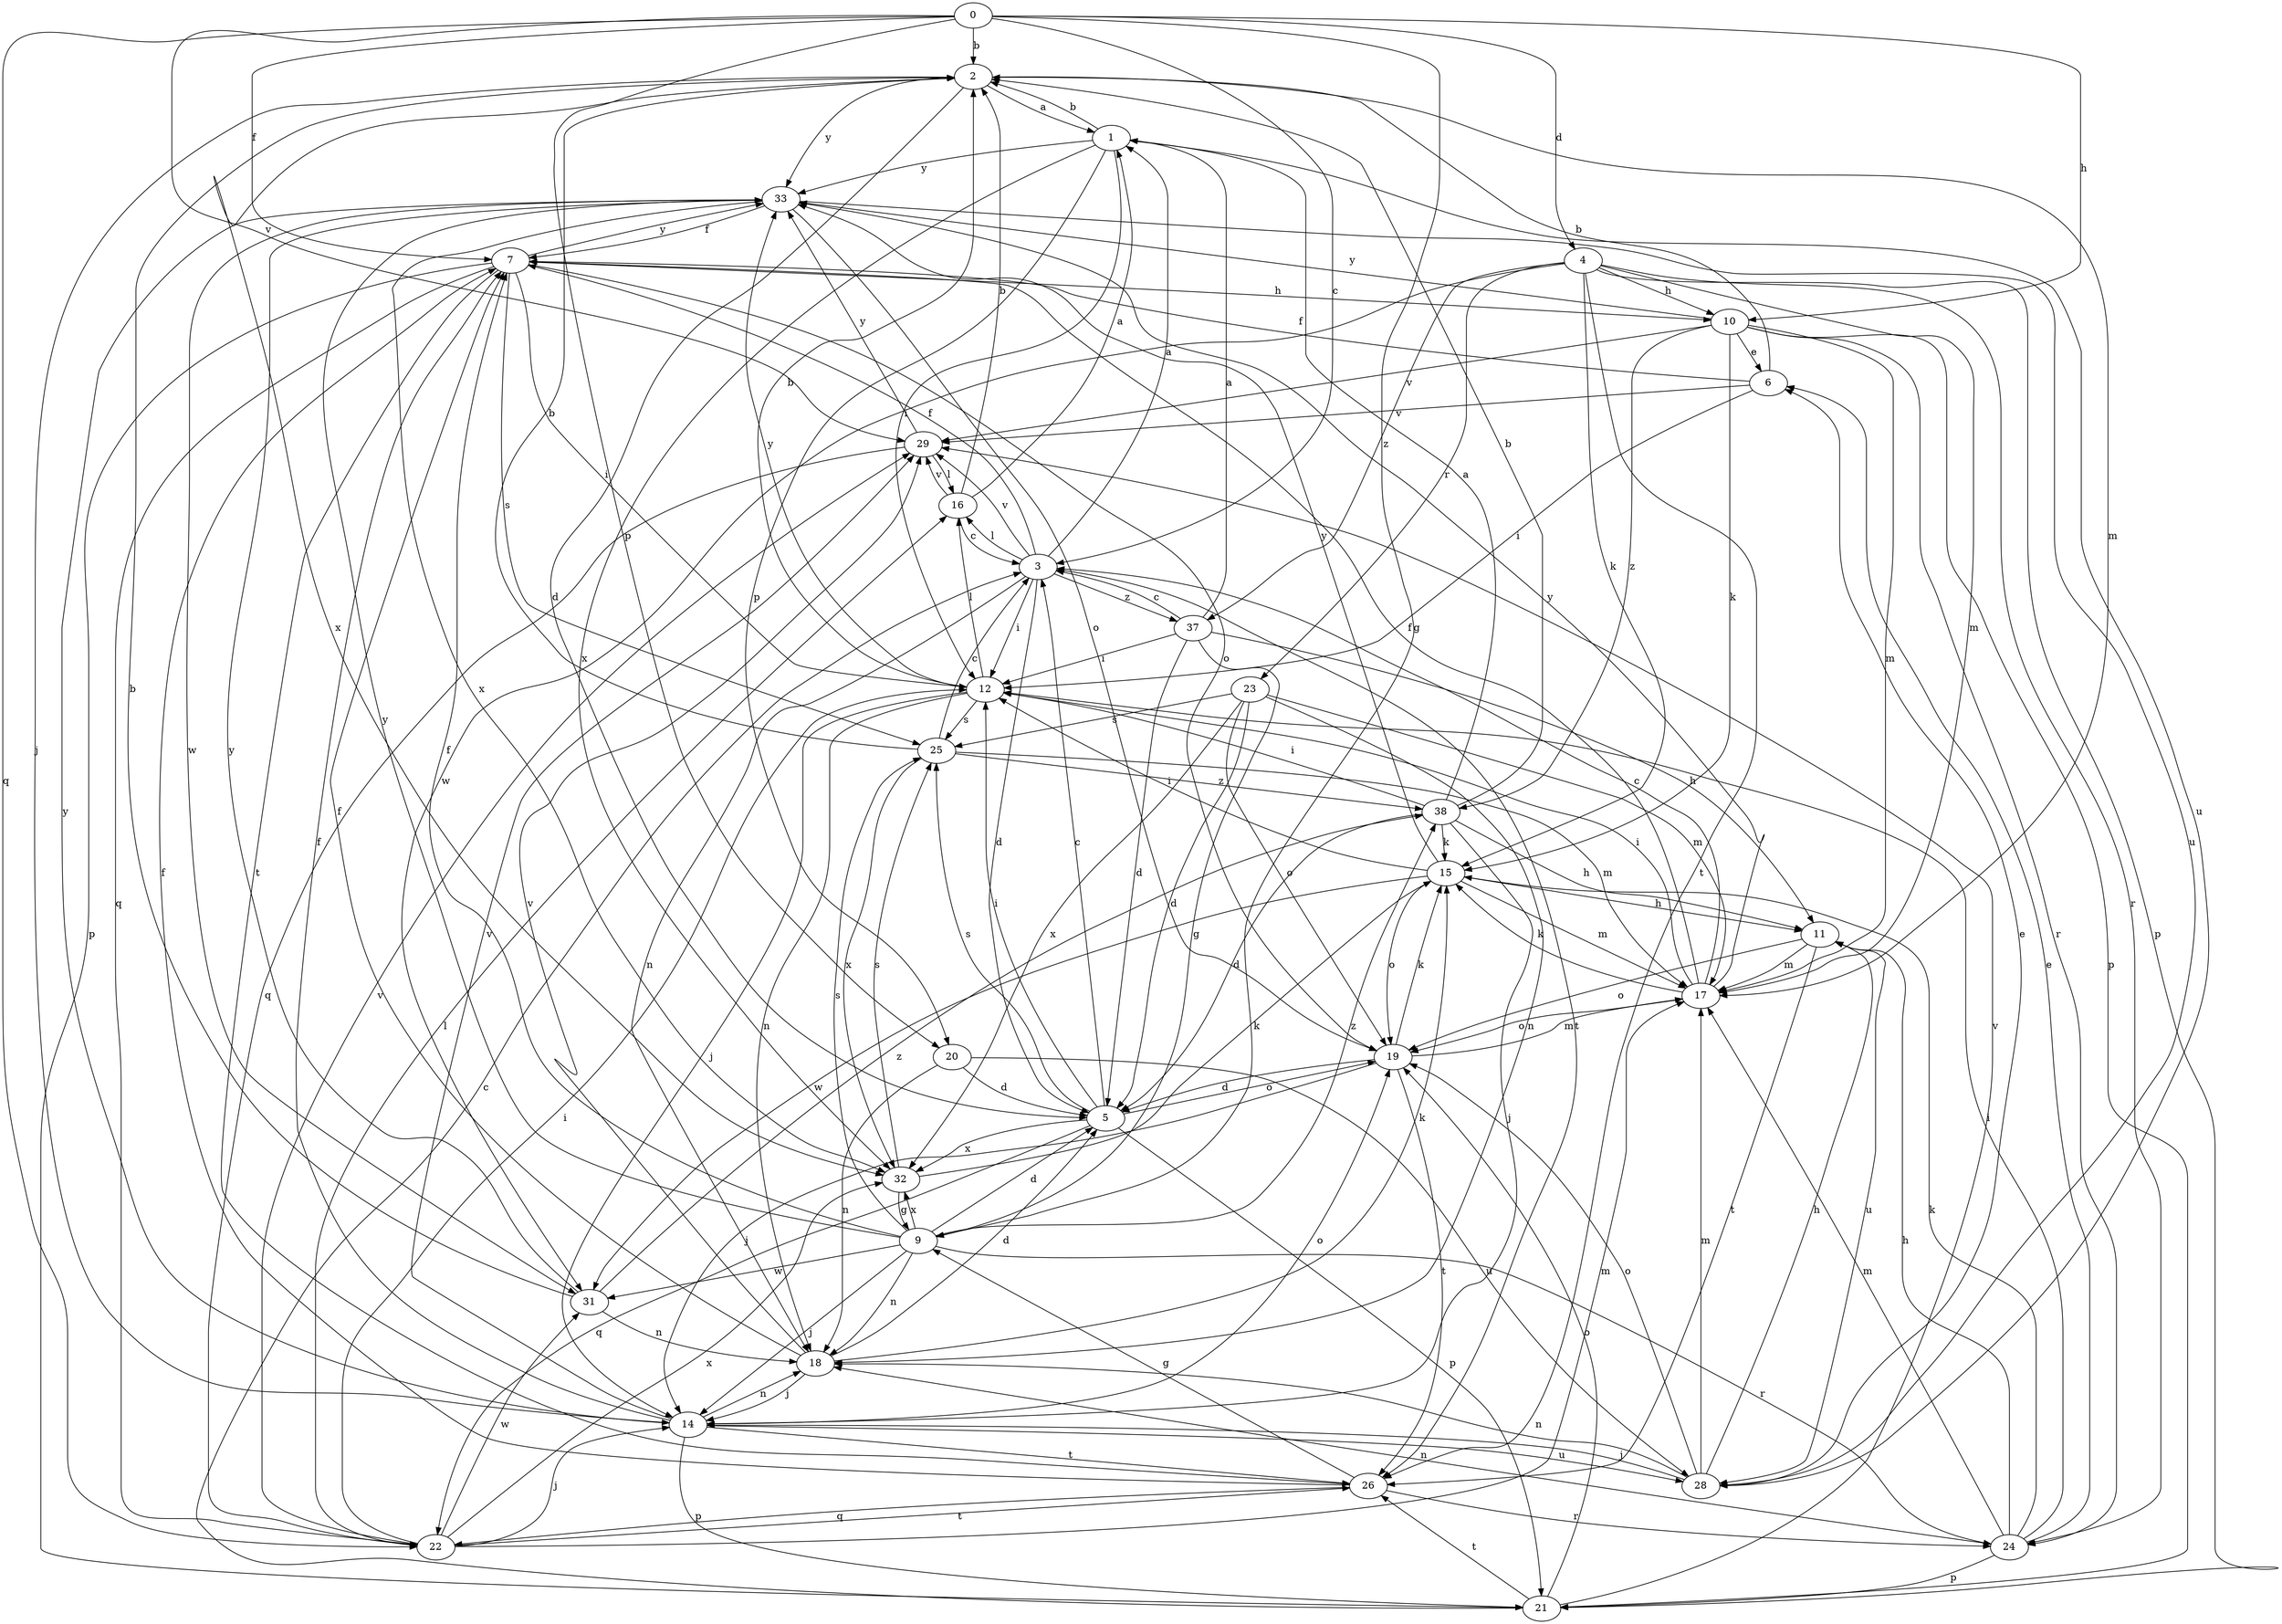 strict digraph  {
0;
1;
2;
3;
4;
5;
6;
7;
9;
10;
11;
12;
14;
15;
16;
17;
18;
19;
20;
21;
22;
23;
24;
25;
26;
28;
29;
31;
32;
33;
37;
38;
0 -> 2  [label=b];
0 -> 3  [label=c];
0 -> 4  [label=d];
0 -> 7  [label=f];
0 -> 9  [label=g];
0 -> 10  [label=h];
0 -> 20  [label=p];
0 -> 22  [label=q];
0 -> 29  [label=v];
1 -> 2  [label=b];
1 -> 12  [label=i];
1 -> 20  [label=p];
1 -> 28  [label=u];
1 -> 32  [label=x];
1 -> 33  [label=y];
2 -> 1  [label=a];
2 -> 5  [label=d];
2 -> 14  [label=j];
2 -> 17  [label=m];
2 -> 32  [label=x];
2 -> 33  [label=y];
3 -> 1  [label=a];
3 -> 5  [label=d];
3 -> 7  [label=f];
3 -> 12  [label=i];
3 -> 16  [label=l];
3 -> 18  [label=n];
3 -> 26  [label=t];
3 -> 29  [label=v];
3 -> 37  [label=z];
4 -> 10  [label=h];
4 -> 15  [label=k];
4 -> 17  [label=m];
4 -> 21  [label=p];
4 -> 23  [label=r];
4 -> 24  [label=r];
4 -> 26  [label=t];
4 -> 31  [label=w];
4 -> 37  [label=z];
5 -> 3  [label=c];
5 -> 12  [label=i];
5 -> 19  [label=o];
5 -> 21  [label=p];
5 -> 22  [label=q];
5 -> 25  [label=s];
5 -> 32  [label=x];
6 -> 2  [label=b];
6 -> 7  [label=f];
6 -> 12  [label=i];
6 -> 29  [label=v];
7 -> 10  [label=h];
7 -> 12  [label=i];
7 -> 19  [label=o];
7 -> 21  [label=p];
7 -> 22  [label=q];
7 -> 25  [label=s];
7 -> 26  [label=t];
7 -> 33  [label=y];
9 -> 5  [label=d];
9 -> 7  [label=f];
9 -> 14  [label=j];
9 -> 18  [label=n];
9 -> 24  [label=r];
9 -> 25  [label=s];
9 -> 31  [label=w];
9 -> 32  [label=x];
9 -> 33  [label=y];
9 -> 38  [label=z];
10 -> 6  [label=e];
10 -> 15  [label=k];
10 -> 17  [label=m];
10 -> 21  [label=p];
10 -> 24  [label=r];
10 -> 29  [label=v];
10 -> 33  [label=y];
10 -> 38  [label=z];
11 -> 17  [label=m];
11 -> 19  [label=o];
11 -> 26  [label=t];
11 -> 28  [label=u];
12 -> 2  [label=b];
12 -> 14  [label=j];
12 -> 16  [label=l];
12 -> 18  [label=n];
12 -> 25  [label=s];
12 -> 33  [label=y];
14 -> 7  [label=f];
14 -> 18  [label=n];
14 -> 19  [label=o];
14 -> 21  [label=p];
14 -> 26  [label=t];
14 -> 28  [label=u];
14 -> 29  [label=v];
14 -> 33  [label=y];
15 -> 11  [label=h];
15 -> 12  [label=i];
15 -> 17  [label=m];
15 -> 19  [label=o];
15 -> 31  [label=w];
15 -> 33  [label=y];
16 -> 1  [label=a];
16 -> 2  [label=b];
16 -> 3  [label=c];
16 -> 29  [label=v];
17 -> 3  [label=c];
17 -> 7  [label=f];
17 -> 12  [label=i];
17 -> 15  [label=k];
17 -> 19  [label=o];
17 -> 33  [label=y];
18 -> 5  [label=d];
18 -> 7  [label=f];
18 -> 14  [label=j];
18 -> 15  [label=k];
18 -> 29  [label=v];
19 -> 5  [label=d];
19 -> 14  [label=j];
19 -> 15  [label=k];
19 -> 17  [label=m];
19 -> 26  [label=t];
20 -> 5  [label=d];
20 -> 18  [label=n];
20 -> 28  [label=u];
21 -> 3  [label=c];
21 -> 19  [label=o];
21 -> 26  [label=t];
21 -> 29  [label=v];
22 -> 12  [label=i];
22 -> 14  [label=j];
22 -> 16  [label=l];
22 -> 17  [label=m];
22 -> 26  [label=t];
22 -> 29  [label=v];
22 -> 31  [label=w];
22 -> 32  [label=x];
23 -> 5  [label=d];
23 -> 17  [label=m];
23 -> 18  [label=n];
23 -> 19  [label=o];
23 -> 25  [label=s];
23 -> 32  [label=x];
24 -> 6  [label=e];
24 -> 11  [label=h];
24 -> 12  [label=i];
24 -> 15  [label=k];
24 -> 17  [label=m];
24 -> 18  [label=n];
24 -> 21  [label=p];
25 -> 2  [label=b];
25 -> 3  [label=c];
25 -> 17  [label=m];
25 -> 32  [label=x];
25 -> 38  [label=z];
26 -> 7  [label=f];
26 -> 9  [label=g];
26 -> 22  [label=q];
26 -> 24  [label=r];
28 -> 6  [label=e];
28 -> 11  [label=h];
28 -> 14  [label=j];
28 -> 17  [label=m];
28 -> 18  [label=n];
28 -> 19  [label=o];
29 -> 16  [label=l];
29 -> 22  [label=q];
29 -> 33  [label=y];
31 -> 2  [label=b];
31 -> 18  [label=n];
31 -> 33  [label=y];
31 -> 38  [label=z];
32 -> 9  [label=g];
32 -> 15  [label=k];
32 -> 25  [label=s];
33 -> 7  [label=f];
33 -> 19  [label=o];
33 -> 28  [label=u];
33 -> 31  [label=w];
33 -> 32  [label=x];
37 -> 1  [label=a];
37 -> 3  [label=c];
37 -> 5  [label=d];
37 -> 9  [label=g];
37 -> 11  [label=h];
37 -> 12  [label=i];
38 -> 1  [label=a];
38 -> 2  [label=b];
38 -> 5  [label=d];
38 -> 11  [label=h];
38 -> 12  [label=i];
38 -> 14  [label=j];
38 -> 15  [label=k];
}
